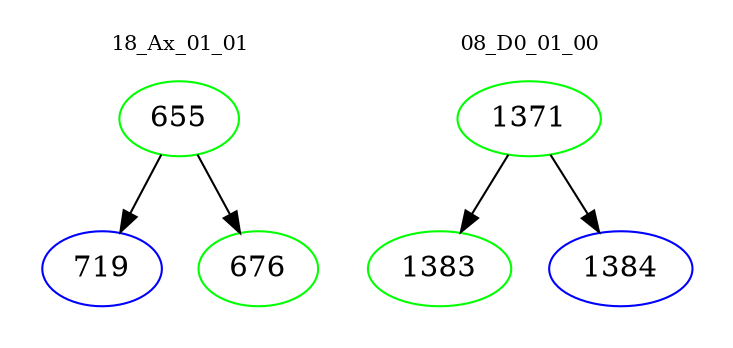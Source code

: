 digraph{
subgraph cluster_0 {
color = white
label = "18_Ax_01_01";
fontsize=10;
T0_655 [label="655", color="green"]
T0_655 -> T0_719 [color="black"]
T0_719 [label="719", color="blue"]
T0_655 -> T0_676 [color="black"]
T0_676 [label="676", color="green"]
}
subgraph cluster_1 {
color = white
label = "08_D0_01_00";
fontsize=10;
T1_1371 [label="1371", color="green"]
T1_1371 -> T1_1383 [color="black"]
T1_1383 [label="1383", color="green"]
T1_1371 -> T1_1384 [color="black"]
T1_1384 [label="1384", color="blue"]
}
}
